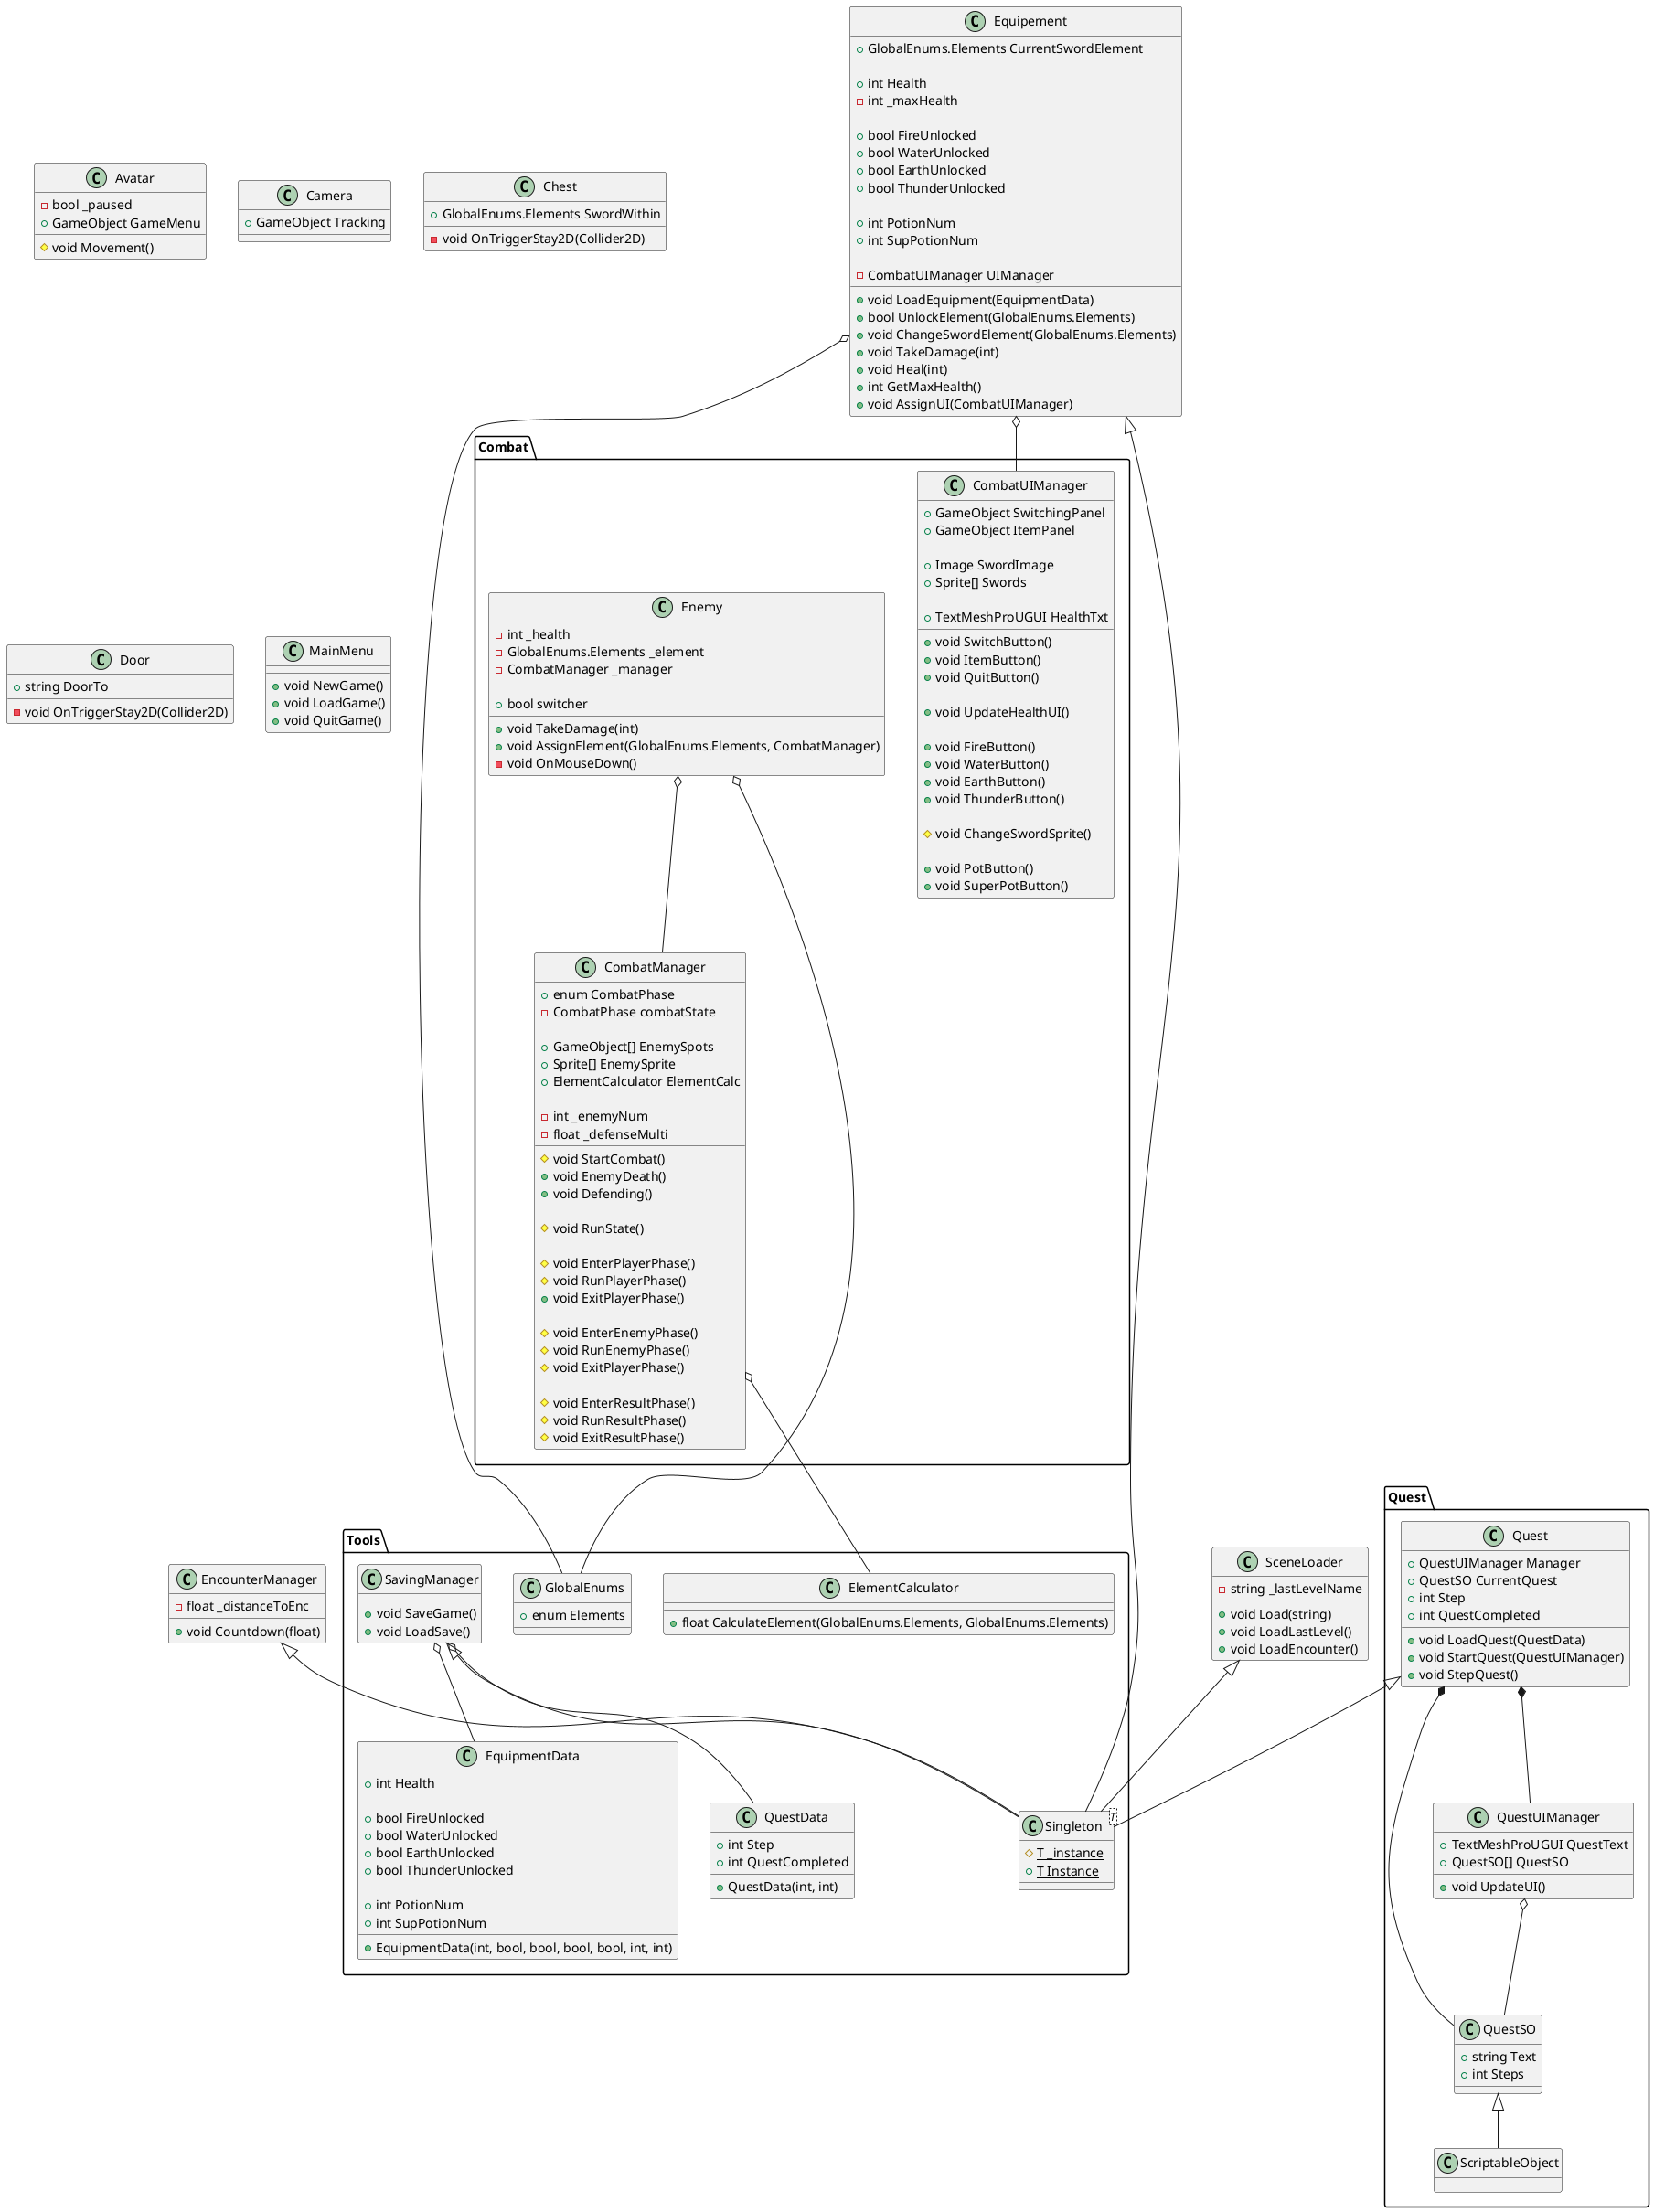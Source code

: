@startuml

Package Tools{
	Class ElementCalculator{
		+ float CalculateElement(GlobalEnums.Elements, GlobalEnums.Elements)
	}

	Class GlobalEnums{
		+ enum Elements
	}

	Class SavingManager{
		+ void SaveGame()
		+ void LoadSave()
	}

	Class EquipmentData{
		+ int Health

		+ bool FireUnlocked
		+ bool WaterUnlocked
		+ bool EarthUnlocked
		+ bool ThunderUnlocked

		+ int PotionNum
		+ int SupPotionNum

		+ EquipmentData(int, bool, bool, bool, bool, int, int)
	}

	Class QuestData{
		+ int Step
		+ int QuestCompleted

		+ QuestData(int, int)
	}

	Class Singleton<T>{
		{static} # T _instance 
		{static} + T Instance 
	}

	SavingManager <|-- Singleton

	SavingManager o-- EquipmentData
	SavingManager o-- QuestData
}

Package Quest{
	Class Quest{
		+ QuestUIManager Manager
		+ QuestSO CurrentQuest
		+ int Step
		+ int QuestCompleted

		+ void LoadQuest(QuestData)
		+ void StartQuest(QuestUIManager)
		+ void StepQuest()
	}

	Class QuestSO{
		+ string Text
		+ int Steps
	}

	Class QuestUIManager{
		+ TextMeshProUGUI QuestText
		+ QuestSO[] QuestSO

		+ void UpdateUI()
	}

	Class ScriptableObject

	QuestSO <|-- ScriptableObject
	Quest <|-- Singleton

	Quest *-- QuestUIManager
	QuestUIManager o-- QuestSO

	Quest *-- QuestSO
}

Package Combat{
	Class CombatManager{
		+ enum CombatPhase
		- CombatPhase combatState

		+ GameObject[] EnemySpots
		+ Sprite[] EnemySprite
		+ ElementCalculator ElementCalc 

		- int _enemyNum
		- float _defenseMulti

		# void StartCombat()
		+ void EnemyDeath()
		+ void Defending()

		# void RunState()

		# void EnterPlayerPhase()
		# void RunPlayerPhase()
		+ void ExitPlayerPhase()

		# void EnterEnemyPhase()
		# void RunEnemyPhase()
		# void ExitPlayerPhase()

		# void EnterResultPhase()
		# void RunResultPhase()
		# void ExitResultPhase()
	}

	Class CombatUIManager{
		+ GameObject SwitchingPanel
		+ GameObject ItemPanel

		+ Image SwordImage
		+ Sprite[] Swords

		+ TextMeshProUGUI HealthTxt

		+ void SwitchButton()
		+ void ItemButton()
		+ void QuitButton()

		+ void UpdateHealthUI()

		+ void FireButton()
		+ void WaterButton()
		+ void EarthButton()
		+ void ThunderButton()

		# void ChangeSwordSprite()

		+ void PotButton()
		+ void SuperPotButton()
	}

	Class Enemy{
		- int _health
		- GlobalEnums.Elements _element
		- CombatManager _manager

		+ bool switcher

		+ void TakeDamage(int)
		+ void AssignElement(GlobalEnums.Elements, CombatManager)
		- void OnMouseDown()
	}
	
	Enemy o-- CombatManager
	Enemy o-- GlobalEnums
	CombatManager o-- ElementCalculator
}

Class Avatar{
	- bool _paused
    + GameObject GameMenu

	# void Movement()
}

Class Camera{
	+ GameObject Tracking
}

Class Chest {
	+ GlobalEnums.Elements SwordWithin

	- void OnTriggerStay2D(Collider2D)
}

Class Door{
	+ string DoorTo

	- void OnTriggerStay2D(Collider2D)
}

Class EncounterManager{
	- float _distanceToEnc

	+ void Countdown(float)
}

EncounterManager <|-- Singleton

Class Equipement{
	+ GlobalEnums.Elements CurrentSwordElement

    + int Health
    - int _maxHealth

    + bool FireUnlocked
    + bool WaterUnlocked
    + bool EarthUnlocked
    + bool ThunderUnlocked

    + int PotionNum
    + int SupPotionNum

    - CombatUIManager UIManager

	+ void LoadEquipment(EquipmentData)
	+ bool UnlockElement(GlobalEnums.Elements)
	+ void ChangeSwordElement(GlobalEnums.Elements)
	+ void TakeDamage(int)
	+ void Heal(int)
	+ int GetMaxHealth()
	+ void AssignUI(CombatUIManager)
}

Equipement <|-- Singleton
Equipement o-- CombatUIManager
Equipement o-- GlobalEnums

Class SceneLoader{
	- string _lastLevelName

	+ void Load(string)
	+ void LoadLastLevel()
	+ void LoadEncounter()

}

SceneLoader <|-- Singleton

Class MainMenu{
	+ void NewGame()
	+ void LoadGame()
	+ void QuitGame()
}








/'MovementStrategy <|-- SlingerMvtStrategy : is a >

ComboStrategy <|-- SlingerComboStrategy : is a >


Mortem "1" *-- "1" Rig : has >
Mortem "1" *-- "1" MovementStrategy : has >
Mortem "1" *-- "1" ComboStrategy : has >

Rig "1" o-- "many" RigHook : has >
Rig "1" *-- "1" ObjectPool : Takes from >

RigHook "1" *-- "0,1" Chakram : follows <
ObjectPool "1" o-- "many" Chakram : Hides >'/

@enduml
